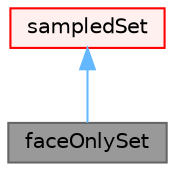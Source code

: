 digraph "faceOnlySet"
{
 // LATEX_PDF_SIZE
  bgcolor="transparent";
  edge [fontname=Helvetica,fontsize=10,labelfontname=Helvetica,labelfontsize=10];
  node [fontname=Helvetica,fontsize=10,shape=box,height=0.2,width=0.4];
  Node1 [id="Node000001",label="faceOnlySet",height=0.2,width=0.4,color="gray40", fillcolor="grey60", style="filled", fontcolor="black",tooltip="Sample on faces along a specified path."];
  Node2 -> Node1 [id="edge1_Node000001_Node000002",dir="back",color="steelblue1",style="solid",tooltip=" "];
  Node2 [id="Node000002",label="sampledSet",height=0.2,width=0.4,color="red", fillcolor="#FFF0F0", style="filled",URL="$classFoam_1_1sampledSet.html",tooltip="Holds list of sampling points which is filled at construction time. Various implementations of this b..."];
}
